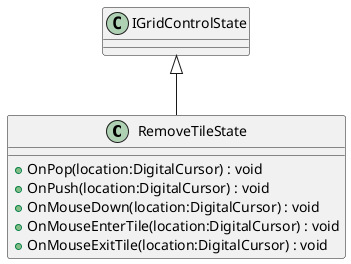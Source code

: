 @startuml
class RemoveTileState {
    + OnPop(location:DigitalCursor) : void
    + OnPush(location:DigitalCursor) : void
    + OnMouseDown(location:DigitalCursor) : void
    + OnMouseEnterTile(location:DigitalCursor) : void
    + OnMouseExitTile(location:DigitalCursor) : void
}
IGridControlState <|-- RemoveTileState
@enduml
